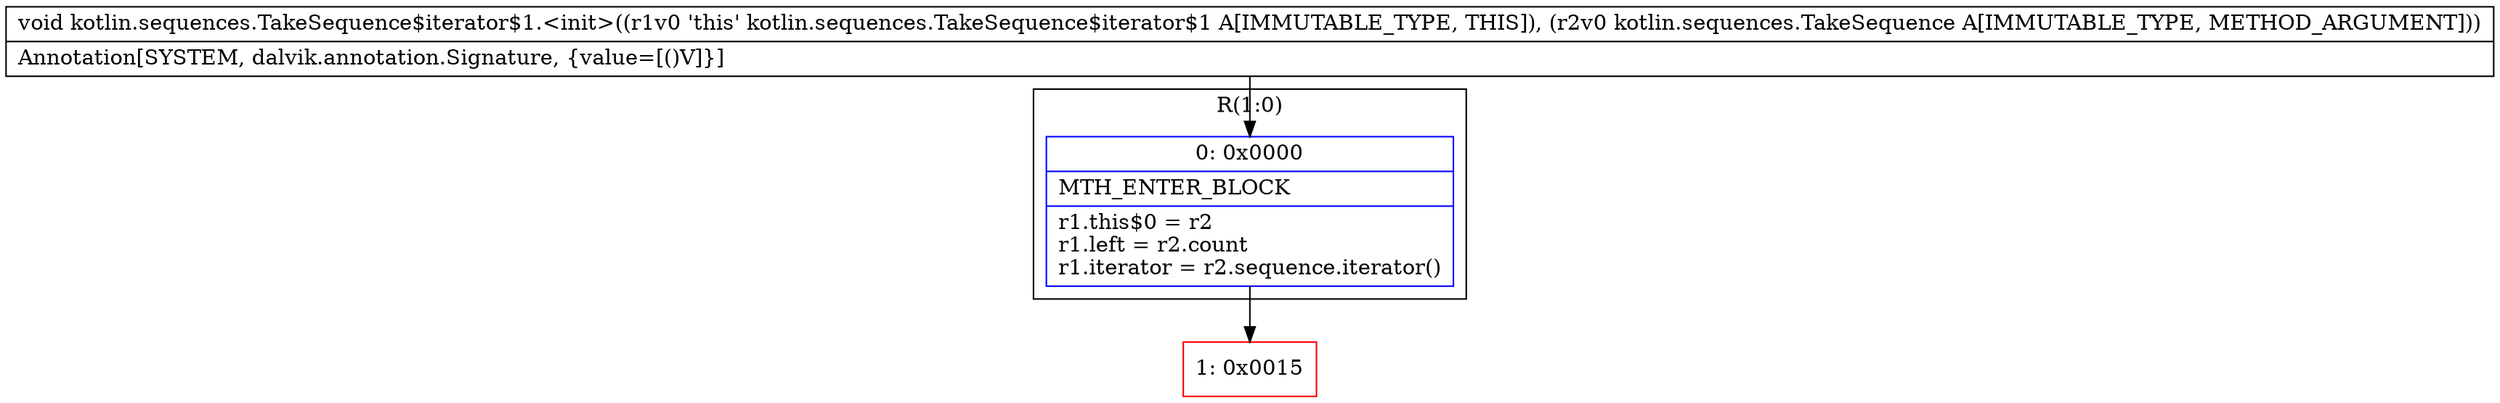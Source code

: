 digraph "CFG forkotlin.sequences.TakeSequence$iterator$1.\<init\>(Lkotlin\/sequences\/TakeSequence;)V" {
subgraph cluster_Region_13697898 {
label = "R(1:0)";
node [shape=record,color=blue];
Node_0 [shape=record,label="{0\:\ 0x0000|MTH_ENTER_BLOCK\l|r1.this$0 = r2\lr1.left = r2.count\lr1.iterator = r2.sequence.iterator()\l}"];
}
Node_1 [shape=record,color=red,label="{1\:\ 0x0015}"];
MethodNode[shape=record,label="{void kotlin.sequences.TakeSequence$iterator$1.\<init\>((r1v0 'this' kotlin.sequences.TakeSequence$iterator$1 A[IMMUTABLE_TYPE, THIS]), (r2v0 kotlin.sequences.TakeSequence A[IMMUTABLE_TYPE, METHOD_ARGUMENT]))  | Annotation[SYSTEM, dalvik.annotation.Signature, \{value=[()V]\}]\l}"];
MethodNode -> Node_0;
Node_0 -> Node_1;
}

